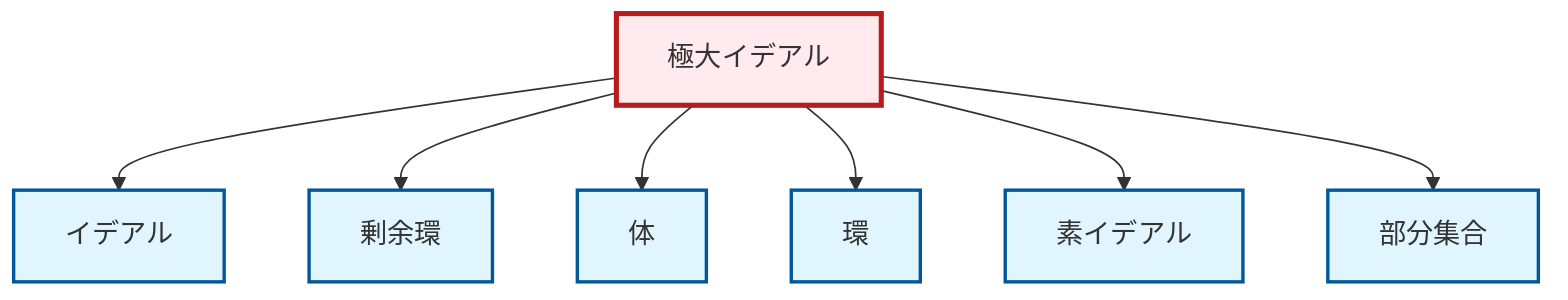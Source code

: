 graph TD
    classDef definition fill:#e1f5fe,stroke:#01579b,stroke-width:2px
    classDef theorem fill:#f3e5f5,stroke:#4a148c,stroke-width:2px
    classDef axiom fill:#fff3e0,stroke:#e65100,stroke-width:2px
    classDef example fill:#e8f5e9,stroke:#1b5e20,stroke-width:2px
    classDef current fill:#ffebee,stroke:#b71c1c,stroke-width:3px
    def-maximal-ideal["極大イデアル"]:::definition
    def-ring["環"]:::definition
    def-prime-ideal["素イデアル"]:::definition
    def-field["体"]:::definition
    def-ideal["イデアル"]:::definition
    def-subset["部分集合"]:::definition
    def-quotient-ring["剰余環"]:::definition
    def-maximal-ideal --> def-ideal
    def-maximal-ideal --> def-quotient-ring
    def-maximal-ideal --> def-field
    def-maximal-ideal --> def-ring
    def-maximal-ideal --> def-prime-ideal
    def-maximal-ideal --> def-subset
    class def-maximal-ideal current